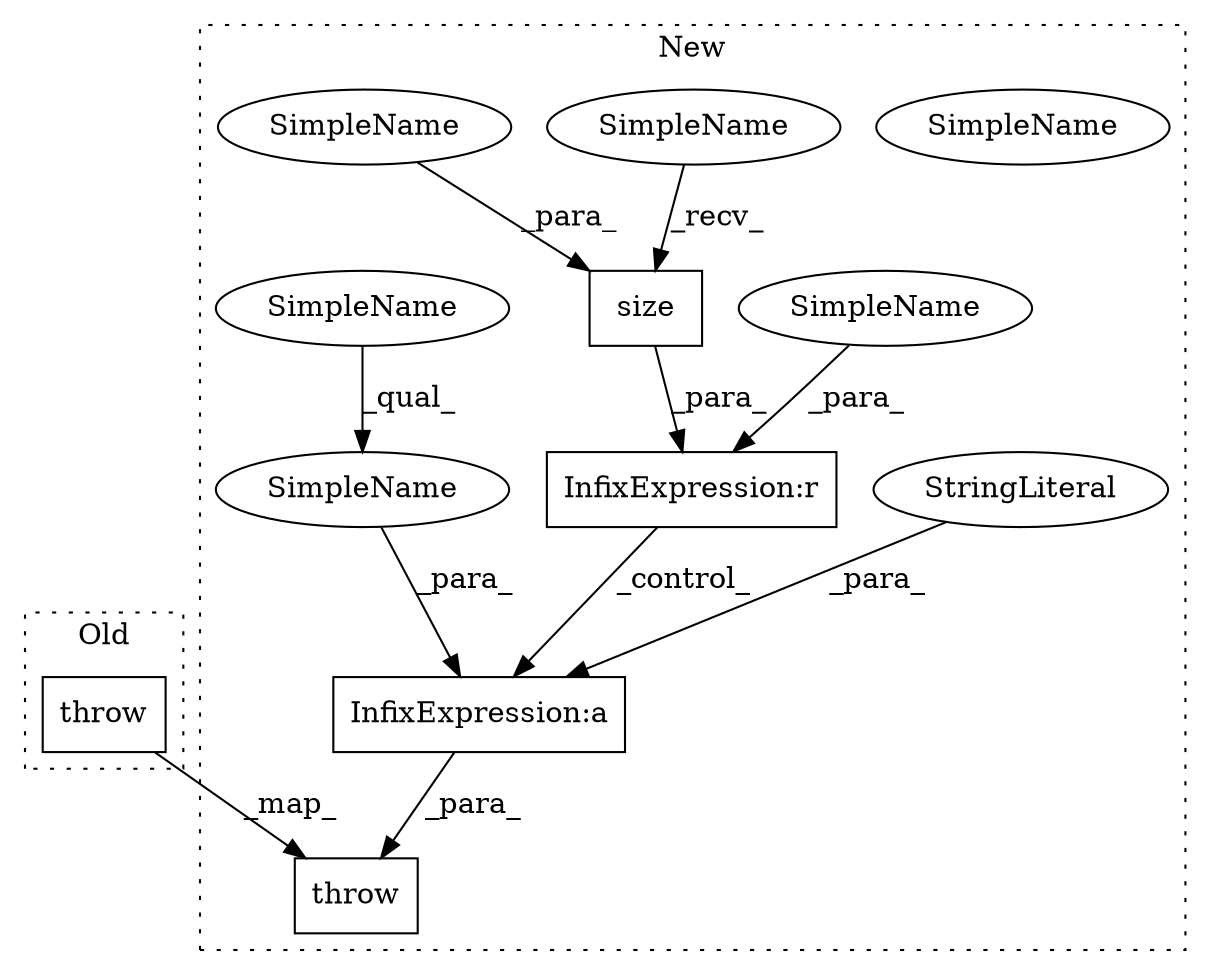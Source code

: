 digraph G {
subgraph cluster0 {
1 [label="throw" a="53" s="8278" l="6" shape="box"];
label = "Old";
style="dotted";
}
subgraph cluster1 {
2 [label="throw" a="53" s="9171" l="6" shape="box"];
3 [label="InfixExpression:a" a="27" s="9103" l="3" shape="box"];
4 [label="InfixExpression:r" a="27" s="8983" l="4" shape="box"];
5 [label="size" a="32" s="8961,8982" l="5,1" shape="box"];
6 [label="SimpleName" a="42" s="9106" l="36" shape="ellipse"];
7 [label="StringLiteral" a="45" s="9099" l="4" shape="ellipse"];
8 [label="SimpleName" a="42" s="8987" l="7" shape="ellipse"];
9 [label="SimpleName" a="42" s="8966" l="16" shape="ellipse"];
10 [label="SimpleName" a="42" s="8955" l="5" shape="ellipse"];
11 [label="SimpleName" a="42" s="8966" l="16" shape="ellipse"];
12 [label="SimpleName" a="42" s="9106" l="16" shape="ellipse"];
label = "New";
style="dotted";
}
1 -> 2 [label="_map_"];
3 -> 2 [label="_para_"];
4 -> 3 [label="_control_"];
5 -> 4 [label="_para_"];
6 -> 3 [label="_para_"];
7 -> 3 [label="_para_"];
8 -> 4 [label="_para_"];
10 -> 5 [label="_recv_"];
11 -> 5 [label="_para_"];
12 -> 6 [label="_qual_"];
}